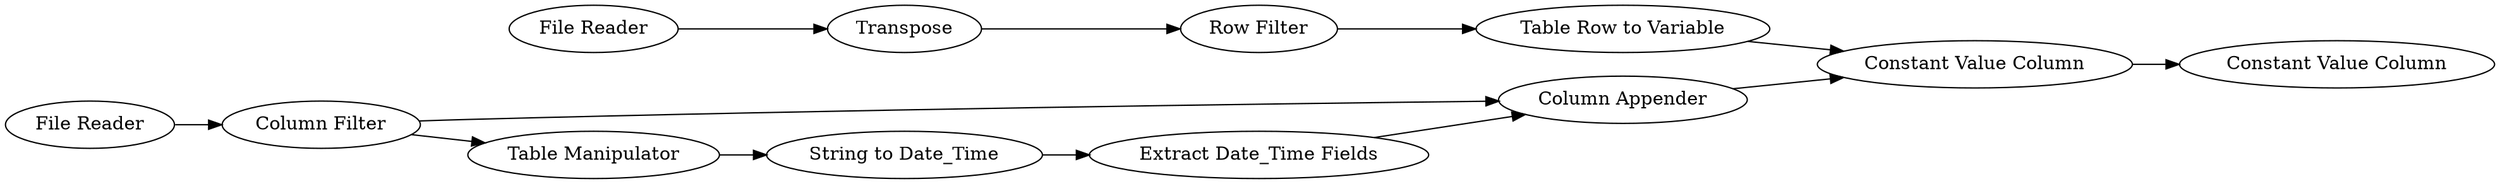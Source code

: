 digraph {
	"-7402258591964426708_3" [label="File Reader"]
	"-7402258591964426708_2" [label="Column Filter"]
	"-7402258591964426708_223" [label="Extract Date_Time Fields"]
	"-7402258591964426708_224" [label="Column Appender"]
	"-7402258591964426708_6" [label="String to Date_Time"]
	"-7402258591964426708_244" [label="Constant Value Column"]
	"-7402258591964426708_241" [label="Table Row to Variable"]
	"-7402258591964426708_1" [label="File Reader"]
	"-7402258591964426708_243" [label="Constant Value Column"]
	"-7402258591964426708_4" [label=Transpose]
	"-7402258591964426708_242" [label="Row Filter"]
	"-7402258591964426708_8" [label="Table Manipulator"]
	"-7402258591964426708_1" -> "-7402258591964426708_2"
	"-7402258591964426708_224" -> "-7402258591964426708_243"
	"-7402258591964426708_223" -> "-7402258591964426708_224"
	"-7402258591964426708_8" -> "-7402258591964426708_6"
	"-7402258591964426708_4" -> "-7402258591964426708_242"
	"-7402258591964426708_6" -> "-7402258591964426708_223"
	"-7402258591964426708_241" -> "-7402258591964426708_243"
	"-7402258591964426708_242" -> "-7402258591964426708_241"
	"-7402258591964426708_2" -> "-7402258591964426708_8"
	"-7402258591964426708_3" -> "-7402258591964426708_4"
	"-7402258591964426708_243" -> "-7402258591964426708_244"
	"-7402258591964426708_2" -> "-7402258591964426708_224"
	rankdir=LR
}
